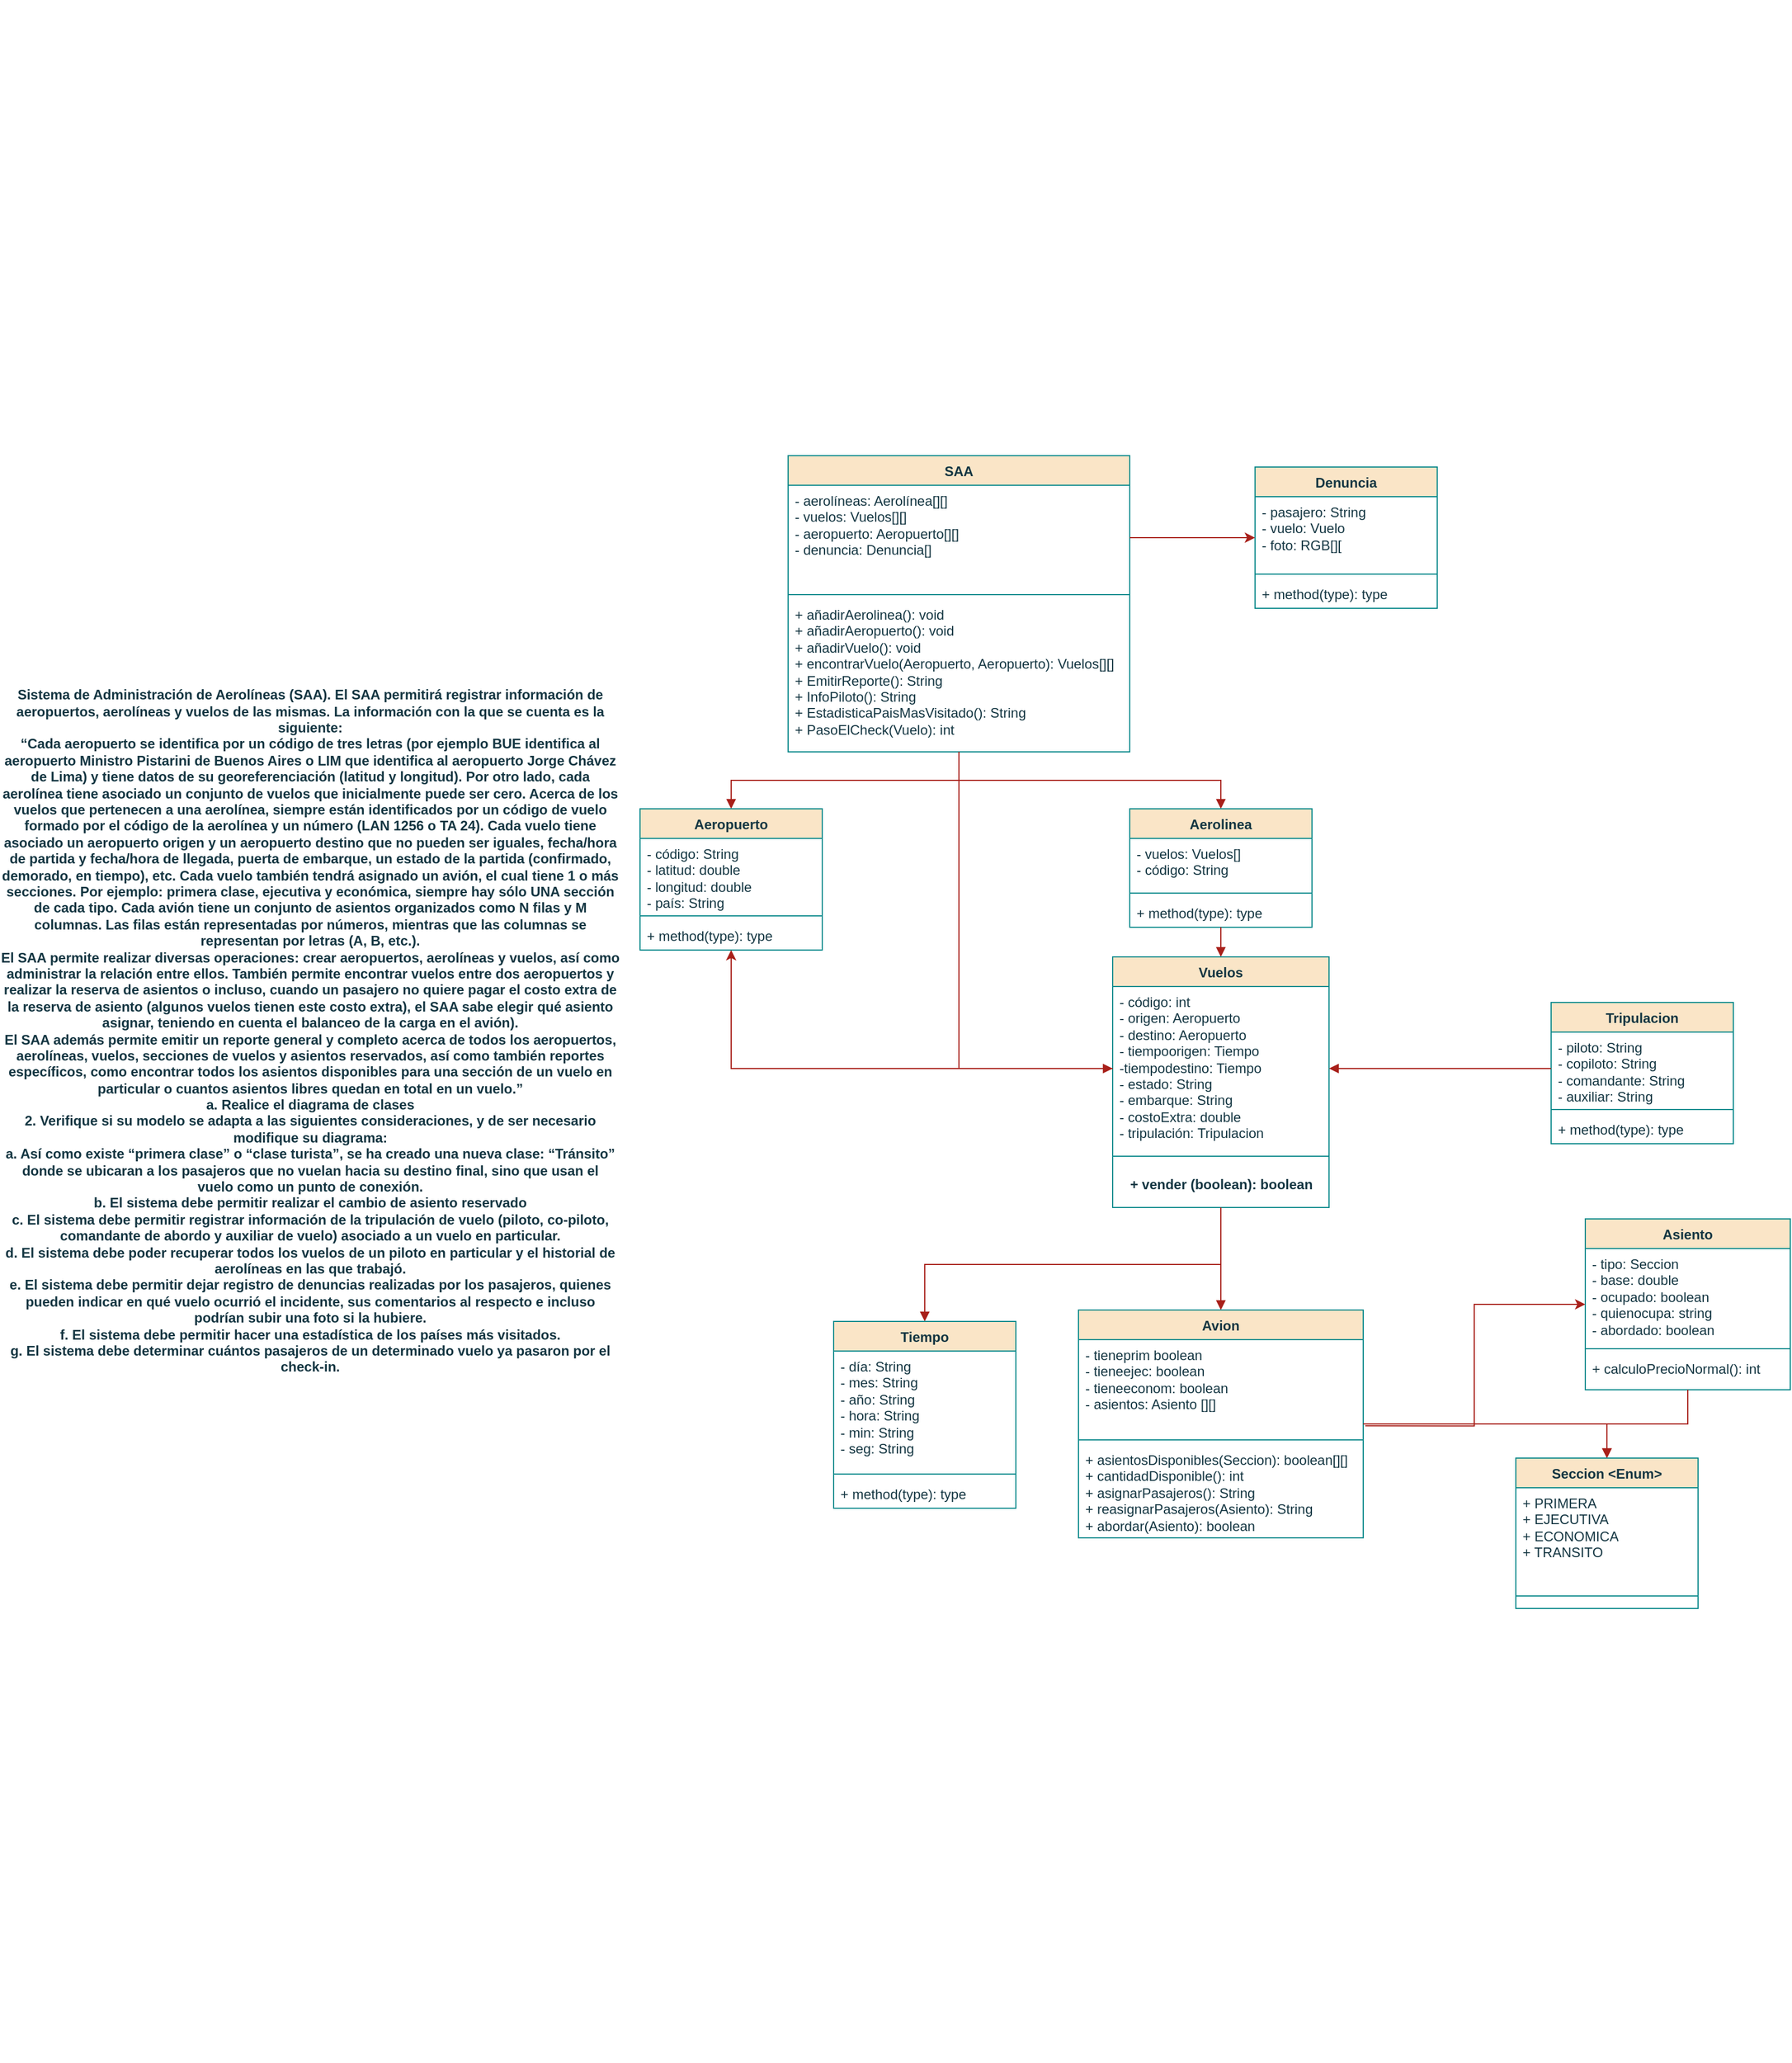 <mxfile version="22.0.6" type="device">
  <diagram name="Página-1" id="ZsCuaO-6FW3WfOD8ZkoT">
    <mxGraphModel dx="3243" dy="2608" grid="1" gridSize="10" guides="1" tooltips="1" connect="1" arrows="1" fold="1" page="1" pageScale="1" pageWidth="1169" pageHeight="1654" math="0" shadow="0">
      <root>
        <mxCell id="0" />
        <mxCell id="1" parent="0" />
        <mxCell id="wZLkl4ZeBPyMkfqDCG8b-19" style="edgeStyle=orthogonalEdgeStyle;rounded=0;orthogonalLoop=1;jettySize=auto;html=1;exitX=0.5;exitY=0;exitDx=0;exitDy=0;startArrow=block;startFill=1;endArrow=none;endFill=0;labelBackgroundColor=none;strokeColor=#A8201A;fontColor=default;" edge="1" parent="1" source="wZLkl4ZeBPyMkfqDCG8b-1" target="wZLkl4ZeBPyMkfqDCG8b-14">
          <mxGeometry relative="1" as="geometry" />
        </mxCell>
        <mxCell id="wZLkl4ZeBPyMkfqDCG8b-1" value="&lt;font style=&quot;vertical-align: inherit;&quot;&gt;&lt;font style=&quot;vertical-align: inherit;&quot;&gt;Aeropuerto&lt;/font&gt;&lt;/font&gt;" style="swimlane;fontStyle=1;align=center;verticalAlign=top;childLayout=stackLayout;horizontal=1;startSize=26;horizontalStack=0;resizeParent=1;resizeParentMax=0;resizeLast=0;collapsible=1;marginBottom=0;whiteSpace=wrap;html=1;labelBackgroundColor=none;fillColor=#FAE5C7;strokeColor=#0F8B8D;fontColor=#143642;" vertex="1" parent="1">
          <mxGeometry x="240" y="40" width="160" height="124" as="geometry" />
        </mxCell>
        <mxCell id="wZLkl4ZeBPyMkfqDCG8b-2" value="- código: String&lt;br&gt;- latitud: double&lt;br&gt;- longitud: double&lt;br&gt;- país: String" style="text;strokeColor=none;fillColor=none;align=left;verticalAlign=top;spacingLeft=4;spacingRight=4;overflow=hidden;rotatable=0;points=[[0,0.5],[1,0.5]];portConstraint=eastwest;whiteSpace=wrap;html=1;labelBackgroundColor=none;fontColor=#143642;" vertex="1" parent="wZLkl4ZeBPyMkfqDCG8b-1">
          <mxGeometry y="26" width="160" height="64" as="geometry" />
        </mxCell>
        <mxCell id="wZLkl4ZeBPyMkfqDCG8b-3" value="" style="line;strokeWidth=1;fillColor=none;align=left;verticalAlign=middle;spacingTop=-1;spacingLeft=3;spacingRight=3;rotatable=0;labelPosition=right;points=[];portConstraint=eastwest;strokeColor=#0F8B8D;labelBackgroundColor=none;fontColor=#143642;" vertex="1" parent="wZLkl4ZeBPyMkfqDCG8b-1">
          <mxGeometry y="90" width="160" height="8" as="geometry" />
        </mxCell>
        <mxCell id="wZLkl4ZeBPyMkfqDCG8b-4" value="+ method(type): type" style="text;strokeColor=none;fillColor=none;align=left;verticalAlign=top;spacingLeft=4;spacingRight=4;overflow=hidden;rotatable=0;points=[[0,0.5],[1,0.5]];portConstraint=eastwest;whiteSpace=wrap;html=1;labelBackgroundColor=none;fontColor=#143642;" vertex="1" parent="wZLkl4ZeBPyMkfqDCG8b-1">
          <mxGeometry y="98" width="160" height="26" as="geometry" />
        </mxCell>
        <mxCell id="wZLkl4ZeBPyMkfqDCG8b-20" style="edgeStyle=orthogonalEdgeStyle;rounded=0;orthogonalLoop=1;jettySize=auto;html=1;exitX=0.5;exitY=0;exitDx=0;exitDy=0;endArrow=none;endFill=0;startArrow=block;startFill=1;labelBackgroundColor=none;strokeColor=#A8201A;fontColor=default;" edge="1" parent="1" source="wZLkl4ZeBPyMkfqDCG8b-5" target="wZLkl4ZeBPyMkfqDCG8b-14">
          <mxGeometry relative="1" as="geometry" />
        </mxCell>
        <mxCell id="wZLkl4ZeBPyMkfqDCG8b-5" value="Aerolinea" style="swimlane;fontStyle=1;align=center;verticalAlign=top;childLayout=stackLayout;horizontal=1;startSize=26;horizontalStack=0;resizeParent=1;resizeParentMax=0;resizeLast=0;collapsible=1;marginBottom=0;whiteSpace=wrap;html=1;labelBackgroundColor=none;fillColor=#FAE5C7;strokeColor=#0F8B8D;fontColor=#143642;" vertex="1" parent="1">
          <mxGeometry x="670" y="40" width="160" height="104" as="geometry" />
        </mxCell>
        <mxCell id="wZLkl4ZeBPyMkfqDCG8b-6" value="- vuelos: Vuelos[]&lt;br&gt;- código: String" style="text;strokeColor=none;fillColor=none;align=left;verticalAlign=top;spacingLeft=4;spacingRight=4;overflow=hidden;rotatable=0;points=[[0,0.5],[1,0.5]];portConstraint=eastwest;whiteSpace=wrap;html=1;labelBackgroundColor=none;fontColor=#143642;" vertex="1" parent="wZLkl4ZeBPyMkfqDCG8b-5">
          <mxGeometry y="26" width="160" height="44" as="geometry" />
        </mxCell>
        <mxCell id="wZLkl4ZeBPyMkfqDCG8b-7" value="" style="line;strokeWidth=1;fillColor=none;align=left;verticalAlign=middle;spacingTop=-1;spacingLeft=3;spacingRight=3;rotatable=0;labelPosition=right;points=[];portConstraint=eastwest;strokeColor=#0F8B8D;labelBackgroundColor=none;fontColor=#143642;" vertex="1" parent="wZLkl4ZeBPyMkfqDCG8b-5">
          <mxGeometry y="70" width="160" height="8" as="geometry" />
        </mxCell>
        <mxCell id="wZLkl4ZeBPyMkfqDCG8b-8" value="+ method(type): type" style="text;strokeColor=none;fillColor=none;align=left;verticalAlign=top;spacingLeft=4;spacingRight=4;overflow=hidden;rotatable=0;points=[[0,0.5],[1,0.5]];portConstraint=eastwest;whiteSpace=wrap;html=1;labelBackgroundColor=none;fontColor=#143642;" vertex="1" parent="wZLkl4ZeBPyMkfqDCG8b-5">
          <mxGeometry y="78" width="160" height="26" as="geometry" />
        </mxCell>
        <mxCell id="wZLkl4ZeBPyMkfqDCG8b-22" style="edgeStyle=orthogonalEdgeStyle;rounded=0;orthogonalLoop=1;jettySize=auto;html=1;exitX=0.5;exitY=0;exitDx=0;exitDy=0;startArrow=block;startFill=1;endArrow=none;endFill=0;labelBackgroundColor=none;strokeColor=#A8201A;fontColor=default;" edge="1" parent="1" source="wZLkl4ZeBPyMkfqDCG8b-9" target="wZLkl4ZeBPyMkfqDCG8b-5">
          <mxGeometry relative="1" as="geometry" />
        </mxCell>
        <mxCell id="wZLkl4ZeBPyMkfqDCG8b-9" value="Vuelos" style="swimlane;fontStyle=1;align=center;verticalAlign=top;childLayout=stackLayout;horizontal=1;startSize=26;horizontalStack=0;resizeParent=1;resizeParentMax=0;resizeLast=0;collapsible=1;marginBottom=0;whiteSpace=wrap;html=1;labelBackgroundColor=none;fillColor=#FAE5C7;strokeColor=#0F8B8D;fontColor=#143642;" vertex="1" parent="1">
          <mxGeometry x="655" y="170" width="190" height="220" as="geometry" />
        </mxCell>
        <mxCell id="wZLkl4ZeBPyMkfqDCG8b-10" value="- código: int&lt;br&gt;- origen: Aeropuerto&lt;br&gt;- destino: Aeropuerto&lt;br&gt;- tiempoorigen: Tiempo&lt;br&gt;-tiempodestino: Tiempo&lt;br&gt;- estado: String&lt;br&gt;- embarque: String&lt;br&gt;- costoExtra: double&lt;br&gt;- tripulación: Tripulacion&lt;br&gt;&amp;nbsp;" style="text;strokeColor=none;fillColor=none;align=left;verticalAlign=top;spacingLeft=4;spacingRight=4;overflow=hidden;rotatable=0;points=[[0,0.5],[1,0.5]];portConstraint=eastwest;whiteSpace=wrap;html=1;labelBackgroundColor=none;fontColor=#143642;" vertex="1" parent="wZLkl4ZeBPyMkfqDCG8b-9">
          <mxGeometry y="26" width="190" height="144" as="geometry" />
        </mxCell>
        <mxCell id="wZLkl4ZeBPyMkfqDCG8b-11" value="" style="line;strokeWidth=1;fillColor=none;align=left;verticalAlign=middle;spacingTop=-1;spacingLeft=3;spacingRight=3;rotatable=0;labelPosition=right;points=[];portConstraint=eastwest;strokeColor=#0F8B8D;labelBackgroundColor=none;fontColor=#143642;" vertex="1" parent="wZLkl4ZeBPyMkfqDCG8b-9">
          <mxGeometry y="170" width="190" height="10" as="geometry" />
        </mxCell>
        <mxCell id="wZLkl4ZeBPyMkfqDCG8b-63" value="+ vender (boolean): boolean" style="text;align=center;fontStyle=1;verticalAlign=middle;spacingLeft=3;spacingRight=3;strokeColor=none;rotatable=0;points=[[0,0.5],[1,0.5]];portConstraint=eastwest;html=1;fontColor=#143642;" vertex="1" parent="wZLkl4ZeBPyMkfqDCG8b-9">
          <mxGeometry y="180" width="190" height="40" as="geometry" />
        </mxCell>
        <mxCell id="wZLkl4ZeBPyMkfqDCG8b-13" value="Sistema de Administración de Aerolíneas (SAA). El SAA permitirá registrar información de&lt;br/&gt;aeropuertos, aerolíneas y vuelos de las mismas. La información con la que se cuenta es la&lt;br/&gt;siguiente:&lt;br/&gt;“Cada aeropuerto se identifica por un código de tres letras (por ejemplo BUE identifica al&lt;br/&gt;aeropuerto Ministro Pistarini de Buenos Aires o LIM que identifica al aeropuerto Jorge Chávez&lt;br/&gt;de Lima) y tiene datos de su georeferenciación (latitud y longitud). Por otro lado, cada&lt;br/&gt;aerolínea tiene asociado un conjunto de vuelos que inicialmente puede ser cero. Acerca de los&lt;br/&gt;vuelos que pertenecen a una aerolínea, siempre están identificados por un código de vuelo&lt;br/&gt;formado por el código de la aerolínea y un número (LAN 1256 o TA 24). Cada vuelo tiene&lt;br/&gt;asociado un aeropuerto origen y un aeropuerto destino que no pueden ser iguales, fecha/hora&lt;br/&gt;de partida y fecha/hora de llegada, puerta de embarque, un estado de la partida (confirmado,&lt;br/&gt;demorado, en tiempo), etc. Cada vuelo también tendrá asignado un avión, el cual tiene 1 o más&lt;br/&gt;secciones. Por ejemplo: primera clase, ejecutiva y económica, siempre hay sólo UNA sección&lt;br/&gt;de cada tipo. Cada avión tiene un conjunto de asientos organizados como N filas y M&lt;br/&gt;columnas. Las filas están representadas por números, mientras que las columnas se&lt;br/&gt;representan por letras (A, B, etc.).&lt;br/&gt;El SAA permite realizar diversas operaciones: crear aeropuertos, aerolíneas y vuelos, así como&lt;br/&gt;administrar la relación entre ellos. También permite encontrar vuelos entre dos aeropuertos y&lt;br/&gt;realizar la reserva de asientos o incluso, cuando un pasajero no quiere pagar el costo extra de&lt;br/&gt;la reserva de asiento (algunos vuelos tienen este costo extra), el SAA sabe elegir qué asiento&lt;br/&gt;asignar, teniendo en cuenta el balanceo de la carga en el avión).&lt;br/&gt;El SAA además permite emitir un reporte general y completo acerca de todos los aeropuertos,&lt;br/&gt;aerolíneas, vuelos, secciones de vuelos y asientos reservados, así como también reportes&lt;br/&gt;específicos, como encontrar todos los asientos disponibles para una sección de un vuelo en&lt;br/&gt;particular o cuantos asientos libres quedan en total en un vuelo.”&lt;br/&gt;a. Realice el diagrama de clases&lt;br/&gt;2. Verifique si su modelo se adapta a las siguientes consideraciones, y de ser necesario&lt;br/&gt;modifique su diagrama:&lt;br/&gt;a. Así como existe “primera clase” o “clase turista”, se ha creado una nueva clase: “Tránsito”&lt;br/&gt;donde se ubicaran a los pasajeros que no vuelan hacia su destino final, sino que usan el&lt;br/&gt;vuelo como un punto de conexión.&lt;br/&gt;b. El sistema debe permitir realizar el cambio de asiento reservado&lt;br/&gt;c. El sistema debe permitir registrar información de la tripulación de vuelo (piloto, co-piloto,&lt;br/&gt;comandante de abordo y auxiliar de vuelo) asociado a un vuelo en particular.&lt;br/&gt;d. El sistema debe poder recuperar todos los vuelos de un piloto en particular y el historial de&lt;br/&gt;aerolíneas en las que trabajó.&lt;br/&gt;e. El sistema debe permitir dejar registro de denuncias realizadas por los pasajeros, quienes&lt;br/&gt;pueden indicar en qué vuelo ocurrió el incidente, sus comentarios al respecto e incluso&lt;br/&gt;podrían subir una foto si la hubiere.&lt;br/&gt;f. El sistema debe permitir hacer una estadística de los países más visitados.&lt;br/&gt;g. El sistema debe determinar cuántos pasajeros de un determinado vuelo ya pasaron por el&lt;br/&gt;check-in.&lt;br/&gt;" style="text;align=center;fontStyle=1;verticalAlign=middle;spacingLeft=3;spacingRight=3;strokeColor=none;rotatable=0;points=[[0,0.5],[1,0.5]];portConstraint=eastwest;html=1;labelBackgroundColor=none;fontColor=#143642;" vertex="1" parent="1">
          <mxGeometry x="-90" y="-670" width="80" height="1810" as="geometry" />
        </mxCell>
        <mxCell id="wZLkl4ZeBPyMkfqDCG8b-14" value="SAA" style="swimlane;fontStyle=1;align=center;verticalAlign=top;childLayout=stackLayout;horizontal=1;startSize=26;horizontalStack=0;resizeParent=1;resizeParentMax=0;resizeLast=0;collapsible=1;marginBottom=0;whiteSpace=wrap;html=1;labelBackgroundColor=none;fillColor=#FAE5C7;strokeColor=#0F8B8D;fontColor=#143642;" vertex="1" parent="1">
          <mxGeometry x="370" y="-270" width="300" height="260" as="geometry" />
        </mxCell>
        <mxCell id="wZLkl4ZeBPyMkfqDCG8b-15" value="- aerolíneas: Aerolínea[][]&lt;br&gt;- vuelos: Vuelos[][]&lt;br&gt;- aeropuerto: Aeropuerto[][]&lt;br&gt;- denuncia: Denuncia[]" style="text;strokeColor=none;fillColor=none;align=left;verticalAlign=top;spacingLeft=4;spacingRight=4;overflow=hidden;rotatable=0;points=[[0,0.5],[1,0.5]];portConstraint=eastwest;whiteSpace=wrap;html=1;labelBackgroundColor=none;fontColor=#143642;" vertex="1" parent="wZLkl4ZeBPyMkfqDCG8b-14">
          <mxGeometry y="26" width="300" height="92" as="geometry" />
        </mxCell>
        <mxCell id="wZLkl4ZeBPyMkfqDCG8b-16" value="" style="line;strokeWidth=1;fillColor=none;align=left;verticalAlign=middle;spacingTop=-1;spacingLeft=3;spacingRight=3;rotatable=0;labelPosition=right;points=[];portConstraint=eastwest;strokeColor=#0F8B8D;labelBackgroundColor=none;fontColor=#143642;" vertex="1" parent="wZLkl4ZeBPyMkfqDCG8b-14">
          <mxGeometry y="118" width="300" height="8" as="geometry" />
        </mxCell>
        <mxCell id="wZLkl4ZeBPyMkfqDCG8b-17" value="+ añadirAerolinea(): void&lt;br&gt;+ añadirAeropuerto(): void&lt;br&gt;+ añadirVuelo(): void&lt;br&gt;+ encontrarVuelo(Aeropuerto, Aeropuerto): Vuelos[][]&lt;br&gt;+ EmitirReporte(): String&lt;br&gt;+ InfoPiloto(): String&lt;br&gt;+ EstadisticaPaisMasVisitado(): String&lt;br&gt;+ PasoElCheck(Vuelo): int" style="text;strokeColor=none;fillColor=none;align=left;verticalAlign=top;spacingLeft=4;spacingRight=4;overflow=hidden;rotatable=0;points=[[0,0.5],[1,0.5]];portConstraint=eastwest;whiteSpace=wrap;html=1;labelBackgroundColor=none;fontColor=#143642;" vertex="1" parent="wZLkl4ZeBPyMkfqDCG8b-14">
          <mxGeometry y="126" width="300" height="134" as="geometry" />
        </mxCell>
        <mxCell id="wZLkl4ZeBPyMkfqDCG8b-23" style="edgeStyle=orthogonalEdgeStyle;rounded=0;orthogonalLoop=1;jettySize=auto;html=1;exitX=0;exitY=0.5;exitDx=0;exitDy=0;labelBackgroundColor=none;strokeColor=#A8201A;fontColor=default;" edge="1" parent="1" source="wZLkl4ZeBPyMkfqDCG8b-10" target="wZLkl4ZeBPyMkfqDCG8b-1">
          <mxGeometry relative="1" as="geometry" />
        </mxCell>
        <mxCell id="wZLkl4ZeBPyMkfqDCG8b-36" style="edgeStyle=orthogonalEdgeStyle;rounded=0;orthogonalLoop=1;jettySize=auto;html=1;exitX=0.5;exitY=0;exitDx=0;exitDy=0;strokeColor=#A8201A;fontColor=#143642;fillColor=#FAE5C7;endArrow=none;endFill=0;startArrow=block;startFill=1;" edge="1" parent="1" source="wZLkl4ZeBPyMkfqDCG8b-24" target="wZLkl4ZeBPyMkfqDCG8b-9">
          <mxGeometry relative="1" as="geometry" />
        </mxCell>
        <mxCell id="wZLkl4ZeBPyMkfqDCG8b-24" value="Tiempo" style="swimlane;fontStyle=1;align=center;verticalAlign=top;childLayout=stackLayout;horizontal=1;startSize=26;horizontalStack=0;resizeParent=1;resizeParentMax=0;resizeLast=0;collapsible=1;marginBottom=0;whiteSpace=wrap;html=1;strokeColor=#0F8B8D;fontColor=#143642;fillColor=#FAE5C7;" vertex="1" parent="1">
          <mxGeometry x="410" y="490" width="160" height="164" as="geometry" />
        </mxCell>
        <mxCell id="wZLkl4ZeBPyMkfqDCG8b-25" value="- día: String&lt;br&gt;- mes: String&lt;br&gt;- año: String&lt;br&gt;- hora: String&lt;br&gt;- min: String&lt;br&gt;- seg: String" style="text;strokeColor=none;fillColor=none;align=left;verticalAlign=top;spacingLeft=4;spacingRight=4;overflow=hidden;rotatable=0;points=[[0,0.5],[1,0.5]];portConstraint=eastwest;whiteSpace=wrap;html=1;fontColor=#143642;" vertex="1" parent="wZLkl4ZeBPyMkfqDCG8b-24">
          <mxGeometry y="26" width="160" height="104" as="geometry" />
        </mxCell>
        <mxCell id="wZLkl4ZeBPyMkfqDCG8b-26" value="" style="line;strokeWidth=1;fillColor=none;align=left;verticalAlign=middle;spacingTop=-1;spacingLeft=3;spacingRight=3;rotatable=0;labelPosition=right;points=[];portConstraint=eastwest;strokeColor=inherit;fontColor=#143642;" vertex="1" parent="wZLkl4ZeBPyMkfqDCG8b-24">
          <mxGeometry y="130" width="160" height="8" as="geometry" />
        </mxCell>
        <mxCell id="wZLkl4ZeBPyMkfqDCG8b-27" value="+ method(type): type" style="text;strokeColor=none;fillColor=none;align=left;verticalAlign=top;spacingLeft=4;spacingRight=4;overflow=hidden;rotatable=0;points=[[0,0.5],[1,0.5]];portConstraint=eastwest;whiteSpace=wrap;html=1;fontColor=#143642;" vertex="1" parent="wZLkl4ZeBPyMkfqDCG8b-24">
          <mxGeometry y="138" width="160" height="26" as="geometry" />
        </mxCell>
        <mxCell id="wZLkl4ZeBPyMkfqDCG8b-33" style="edgeStyle=orthogonalEdgeStyle;rounded=0;orthogonalLoop=1;jettySize=auto;html=1;exitX=0.5;exitY=0;exitDx=0;exitDy=0;strokeColor=#A8201A;fontColor=#143642;fillColor=#FAE5C7;startArrow=block;startFill=1;endArrow=none;endFill=0;" edge="1" parent="1" source="wZLkl4ZeBPyMkfqDCG8b-28" target="wZLkl4ZeBPyMkfqDCG8b-9">
          <mxGeometry relative="1" as="geometry" />
        </mxCell>
        <mxCell id="wZLkl4ZeBPyMkfqDCG8b-28" value="Avion" style="swimlane;fontStyle=1;align=center;verticalAlign=top;childLayout=stackLayout;horizontal=1;startSize=26;horizontalStack=0;resizeParent=1;resizeParentMax=0;resizeLast=0;collapsible=1;marginBottom=0;whiteSpace=wrap;html=1;strokeColor=#0F8B8D;fontColor=#143642;fillColor=#FAE5C7;" vertex="1" parent="1">
          <mxGeometry x="625" y="480" width="250" height="200" as="geometry" />
        </mxCell>
        <mxCell id="wZLkl4ZeBPyMkfqDCG8b-29" value="- tieneprim boolean&lt;br style=&quot;border-color: var(--border-color);&quot;&gt;- tieneejec: boolean&lt;br style=&quot;border-color: var(--border-color);&quot;&gt;- tieneeconom: boolean&lt;br&gt;- asientos: Asiento [][]" style="text;strokeColor=none;fillColor=none;align=left;verticalAlign=top;spacingLeft=4;spacingRight=4;overflow=hidden;rotatable=0;points=[[0,0.5],[1,0.5]];portConstraint=eastwest;whiteSpace=wrap;html=1;fontColor=#143642;" vertex="1" parent="wZLkl4ZeBPyMkfqDCG8b-28">
          <mxGeometry y="26" width="250" height="84" as="geometry" />
        </mxCell>
        <mxCell id="wZLkl4ZeBPyMkfqDCG8b-30" value="" style="line;strokeWidth=1;fillColor=none;align=left;verticalAlign=middle;spacingTop=-1;spacingLeft=3;spacingRight=3;rotatable=0;labelPosition=right;points=[];portConstraint=eastwest;strokeColor=inherit;fontColor=#143642;" vertex="1" parent="wZLkl4ZeBPyMkfqDCG8b-28">
          <mxGeometry y="110" width="250" height="8" as="geometry" />
        </mxCell>
        <mxCell id="wZLkl4ZeBPyMkfqDCG8b-31" value="+ asientosDisponibles(Seccion): boolean[][]&lt;br&gt;+ cantidadDisponible(): int&lt;br&gt;+ asignarPasajeros(): String&lt;br&gt;+ reasignarPasajeros(Asiento): String&lt;br&gt;+ abordar(Asiento): boolean" style="text;strokeColor=none;fillColor=none;align=left;verticalAlign=top;spacingLeft=4;spacingRight=4;overflow=hidden;rotatable=0;points=[[0,0.5],[1,0.5]];portConstraint=eastwest;whiteSpace=wrap;html=1;fontColor=#143642;" vertex="1" parent="wZLkl4ZeBPyMkfqDCG8b-28">
          <mxGeometry y="118" width="250" height="82" as="geometry" />
        </mxCell>
        <mxCell id="wZLkl4ZeBPyMkfqDCG8b-37" style="edgeStyle=orthogonalEdgeStyle;rounded=0;orthogonalLoop=1;jettySize=auto;html=1;exitX=0;exitY=0.5;exitDx=0;exitDy=0;strokeColor=#A8201A;fontColor=#143642;fillColor=#FAE5C7;startArrow=block;startFill=1;endArrow=none;endFill=0;" edge="1" parent="1" source="wZLkl4ZeBPyMkfqDCG8b-10" target="wZLkl4ZeBPyMkfqDCG8b-14">
          <mxGeometry relative="1" as="geometry" />
        </mxCell>
        <mxCell id="wZLkl4ZeBPyMkfqDCG8b-39" value="Asiento" style="swimlane;fontStyle=1;align=center;verticalAlign=top;childLayout=stackLayout;horizontal=1;startSize=26;horizontalStack=0;resizeParent=1;resizeParentMax=0;resizeLast=0;collapsible=1;marginBottom=0;whiteSpace=wrap;html=1;strokeColor=#0F8B8D;fontColor=#143642;fillColor=#FAE5C7;" vertex="1" parent="1">
          <mxGeometry x="1070" y="400" width="180" height="150" as="geometry" />
        </mxCell>
        <mxCell id="wZLkl4ZeBPyMkfqDCG8b-40" value="- tipo:&amp;nbsp;Seccion&lt;br&gt;- base: double&lt;br&gt;- ocupado: boolean&lt;br&gt;- quienocupa: string&lt;br&gt;- abordado: boolean" style="text;strokeColor=none;fillColor=none;align=left;verticalAlign=top;spacingLeft=4;spacingRight=4;overflow=hidden;rotatable=0;points=[[0,0.5],[1,0.5]];portConstraint=eastwest;whiteSpace=wrap;html=1;fontColor=#143642;" vertex="1" parent="wZLkl4ZeBPyMkfqDCG8b-39">
          <mxGeometry y="26" width="180" height="84" as="geometry" />
        </mxCell>
        <mxCell id="wZLkl4ZeBPyMkfqDCG8b-41" value="" style="line;strokeWidth=1;fillColor=none;align=left;verticalAlign=middle;spacingTop=-1;spacingLeft=3;spacingRight=3;rotatable=0;labelPosition=right;points=[];portConstraint=eastwest;strokeColor=inherit;fontColor=#143642;" vertex="1" parent="wZLkl4ZeBPyMkfqDCG8b-39">
          <mxGeometry y="110" width="180" height="8" as="geometry" />
        </mxCell>
        <mxCell id="wZLkl4ZeBPyMkfqDCG8b-42" value="+ calculoPrecioNormal(): int" style="text;strokeColor=none;fillColor=none;align=left;verticalAlign=top;spacingLeft=4;spacingRight=4;overflow=hidden;rotatable=0;points=[[0,0.5],[1,0.5]];portConstraint=eastwest;whiteSpace=wrap;html=1;fontColor=#143642;" vertex="1" parent="wZLkl4ZeBPyMkfqDCG8b-39">
          <mxGeometry y="118" width="180" height="32" as="geometry" />
        </mxCell>
        <mxCell id="wZLkl4ZeBPyMkfqDCG8b-62" style="edgeStyle=orthogonalEdgeStyle;rounded=0;orthogonalLoop=1;jettySize=auto;html=1;exitX=0.5;exitY=0;exitDx=0;exitDy=0;strokeColor=#A8201A;fontColor=#143642;fillColor=#FAE5C7;startArrow=block;startFill=1;endArrow=none;endFill=0;" edge="1" parent="1" source="wZLkl4ZeBPyMkfqDCG8b-43" target="wZLkl4ZeBPyMkfqDCG8b-39">
          <mxGeometry relative="1" as="geometry" />
        </mxCell>
        <mxCell id="wZLkl4ZeBPyMkfqDCG8b-65" style="edgeStyle=orthogonalEdgeStyle;rounded=0;orthogonalLoop=1;jettySize=auto;html=1;exitX=0.5;exitY=0;exitDx=0;exitDy=0;strokeColor=#A8201A;fontColor=#143642;fillColor=#FAE5C7;startArrow=block;startFill=1;endArrow=none;endFill=0;" edge="1" parent="1" source="wZLkl4ZeBPyMkfqDCG8b-43" target="wZLkl4ZeBPyMkfqDCG8b-28">
          <mxGeometry relative="1" as="geometry" />
        </mxCell>
        <mxCell id="wZLkl4ZeBPyMkfqDCG8b-43" value="Seccion &amp;lt;Enum&amp;gt;" style="swimlane;fontStyle=1;align=center;verticalAlign=top;childLayout=stackLayout;horizontal=1;startSize=26;horizontalStack=0;resizeParent=1;resizeParentMax=0;resizeLast=0;collapsible=1;marginBottom=0;whiteSpace=wrap;html=1;strokeColor=#0F8B8D;fontColor=#143642;fillColor=#FAE5C7;" vertex="1" parent="1">
          <mxGeometry x="1009" y="610" width="160" height="132" as="geometry" />
        </mxCell>
        <mxCell id="wZLkl4ZeBPyMkfqDCG8b-44" value="+ PRIMERA&lt;br style=&quot;border-color: var(--border-color);&quot;&gt;+ EJECUTIVA&lt;br&gt;+ ECONOMICA&lt;br&gt;+ TRANSITO" style="text;strokeColor=none;fillColor=none;align=left;verticalAlign=top;spacingLeft=4;spacingRight=4;overflow=hidden;rotatable=0;points=[[0,0.5],[1,0.5]];portConstraint=eastwest;whiteSpace=wrap;html=1;fontColor=#143642;" vertex="1" parent="wZLkl4ZeBPyMkfqDCG8b-43">
          <mxGeometry y="26" width="160" height="84" as="geometry" />
        </mxCell>
        <mxCell id="wZLkl4ZeBPyMkfqDCG8b-45" value="" style="line;strokeWidth=1;fillColor=none;align=left;verticalAlign=middle;spacingTop=-1;spacingLeft=3;spacingRight=3;rotatable=0;labelPosition=right;points=[];portConstraint=eastwest;strokeColor=inherit;fontColor=#143642;" vertex="1" parent="wZLkl4ZeBPyMkfqDCG8b-43">
          <mxGeometry y="110" width="160" height="22" as="geometry" />
        </mxCell>
        <mxCell id="wZLkl4ZeBPyMkfqDCG8b-66" value="Tripulacion" style="swimlane;fontStyle=1;align=center;verticalAlign=top;childLayout=stackLayout;horizontal=1;startSize=26;horizontalStack=0;resizeParent=1;resizeParentMax=0;resizeLast=0;collapsible=1;marginBottom=0;whiteSpace=wrap;html=1;strokeColor=#0F8B8D;fontColor=#143642;fillColor=#FAE5C7;" vertex="1" parent="1">
          <mxGeometry x="1040" y="210" width="160" height="124" as="geometry" />
        </mxCell>
        <mxCell id="wZLkl4ZeBPyMkfqDCG8b-67" value="- piloto: String&lt;br&gt;- copiloto: String&lt;br&gt;- comandante: String&lt;br&gt;- auxiliar: String" style="text;strokeColor=none;fillColor=none;align=left;verticalAlign=top;spacingLeft=4;spacingRight=4;overflow=hidden;rotatable=0;points=[[0,0.5],[1,0.5]];portConstraint=eastwest;whiteSpace=wrap;html=1;fontColor=#143642;" vertex="1" parent="wZLkl4ZeBPyMkfqDCG8b-66">
          <mxGeometry y="26" width="160" height="64" as="geometry" />
        </mxCell>
        <mxCell id="wZLkl4ZeBPyMkfqDCG8b-68" value="" style="line;strokeWidth=1;fillColor=none;align=left;verticalAlign=middle;spacingTop=-1;spacingLeft=3;spacingRight=3;rotatable=0;labelPosition=right;points=[];portConstraint=eastwest;strokeColor=inherit;fontColor=#143642;" vertex="1" parent="wZLkl4ZeBPyMkfqDCG8b-66">
          <mxGeometry y="90" width="160" height="8" as="geometry" />
        </mxCell>
        <mxCell id="wZLkl4ZeBPyMkfqDCG8b-69" value="+ method(type): type" style="text;strokeColor=none;fillColor=none;align=left;verticalAlign=top;spacingLeft=4;spacingRight=4;overflow=hidden;rotatable=0;points=[[0,0.5],[1,0.5]];portConstraint=eastwest;whiteSpace=wrap;html=1;fontColor=#143642;" vertex="1" parent="wZLkl4ZeBPyMkfqDCG8b-66">
          <mxGeometry y="98" width="160" height="26" as="geometry" />
        </mxCell>
        <mxCell id="wZLkl4ZeBPyMkfqDCG8b-70" style="edgeStyle=orthogonalEdgeStyle;rounded=0;orthogonalLoop=1;jettySize=auto;html=1;exitX=1;exitY=0.5;exitDx=0;exitDy=0;entryX=0;entryY=0.5;entryDx=0;entryDy=0;strokeColor=#A8201A;fontColor=#143642;fillColor=#FAE5C7;startArrow=block;startFill=1;endArrow=none;endFill=0;" edge="1" parent="1" source="wZLkl4ZeBPyMkfqDCG8b-10" target="wZLkl4ZeBPyMkfqDCG8b-67">
          <mxGeometry relative="1" as="geometry" />
        </mxCell>
        <mxCell id="wZLkl4ZeBPyMkfqDCG8b-71" value="Denuncia" style="swimlane;fontStyle=1;align=center;verticalAlign=top;childLayout=stackLayout;horizontal=1;startSize=26;horizontalStack=0;resizeParent=1;resizeParentMax=0;resizeLast=0;collapsible=1;marginBottom=0;whiteSpace=wrap;html=1;strokeColor=#0F8B8D;fontColor=#143642;fillColor=#FAE5C7;" vertex="1" parent="1">
          <mxGeometry x="780" y="-260" width="160" height="124" as="geometry" />
        </mxCell>
        <mxCell id="wZLkl4ZeBPyMkfqDCG8b-72" value="- pasajero: String&lt;br&gt;- vuelo: Vuelo&lt;br&gt;- foto: RGB[][" style="text;strokeColor=none;fillColor=none;align=left;verticalAlign=top;spacingLeft=4;spacingRight=4;overflow=hidden;rotatable=0;points=[[0,0.5],[1,0.5]];portConstraint=eastwest;whiteSpace=wrap;html=1;fontColor=#143642;" vertex="1" parent="wZLkl4ZeBPyMkfqDCG8b-71">
          <mxGeometry y="26" width="160" height="64" as="geometry" />
        </mxCell>
        <mxCell id="wZLkl4ZeBPyMkfqDCG8b-73" value="" style="line;strokeWidth=1;fillColor=none;align=left;verticalAlign=middle;spacingTop=-1;spacingLeft=3;spacingRight=3;rotatable=0;labelPosition=right;points=[];portConstraint=eastwest;strokeColor=inherit;fontColor=#143642;" vertex="1" parent="wZLkl4ZeBPyMkfqDCG8b-71">
          <mxGeometry y="90" width="160" height="8" as="geometry" />
        </mxCell>
        <mxCell id="wZLkl4ZeBPyMkfqDCG8b-74" value="+ method(type): type" style="text;strokeColor=none;fillColor=none;align=left;verticalAlign=top;spacingLeft=4;spacingRight=4;overflow=hidden;rotatable=0;points=[[0,0.5],[1,0.5]];portConstraint=eastwest;whiteSpace=wrap;html=1;fontColor=#143642;" vertex="1" parent="wZLkl4ZeBPyMkfqDCG8b-71">
          <mxGeometry y="98" width="160" height="26" as="geometry" />
        </mxCell>
        <mxCell id="wZLkl4ZeBPyMkfqDCG8b-75" style="edgeStyle=orthogonalEdgeStyle;rounded=0;orthogonalLoop=1;jettySize=auto;html=1;exitX=1;exitY=0.5;exitDx=0;exitDy=0;entryX=0;entryY=0.5;entryDx=0;entryDy=0;strokeColor=#A8201A;fontColor=#143642;fillColor=#FAE5C7;" edge="1" parent="1" source="wZLkl4ZeBPyMkfqDCG8b-15" target="wZLkl4ZeBPyMkfqDCG8b-71">
          <mxGeometry relative="1" as="geometry" />
        </mxCell>
        <mxCell id="wZLkl4ZeBPyMkfqDCG8b-87" style="edgeStyle=orthogonalEdgeStyle;rounded=0;orthogonalLoop=1;jettySize=auto;html=1;exitX=1.007;exitY=0.901;exitDx=0;exitDy=0;strokeColor=#A8201A;fontColor=#143642;fillColor=#FAE5C7;exitPerimeter=0;" edge="1" parent="1" source="wZLkl4ZeBPyMkfqDCG8b-29" target="wZLkl4ZeBPyMkfqDCG8b-39">
          <mxGeometry relative="1" as="geometry" />
        </mxCell>
      </root>
    </mxGraphModel>
  </diagram>
</mxfile>
